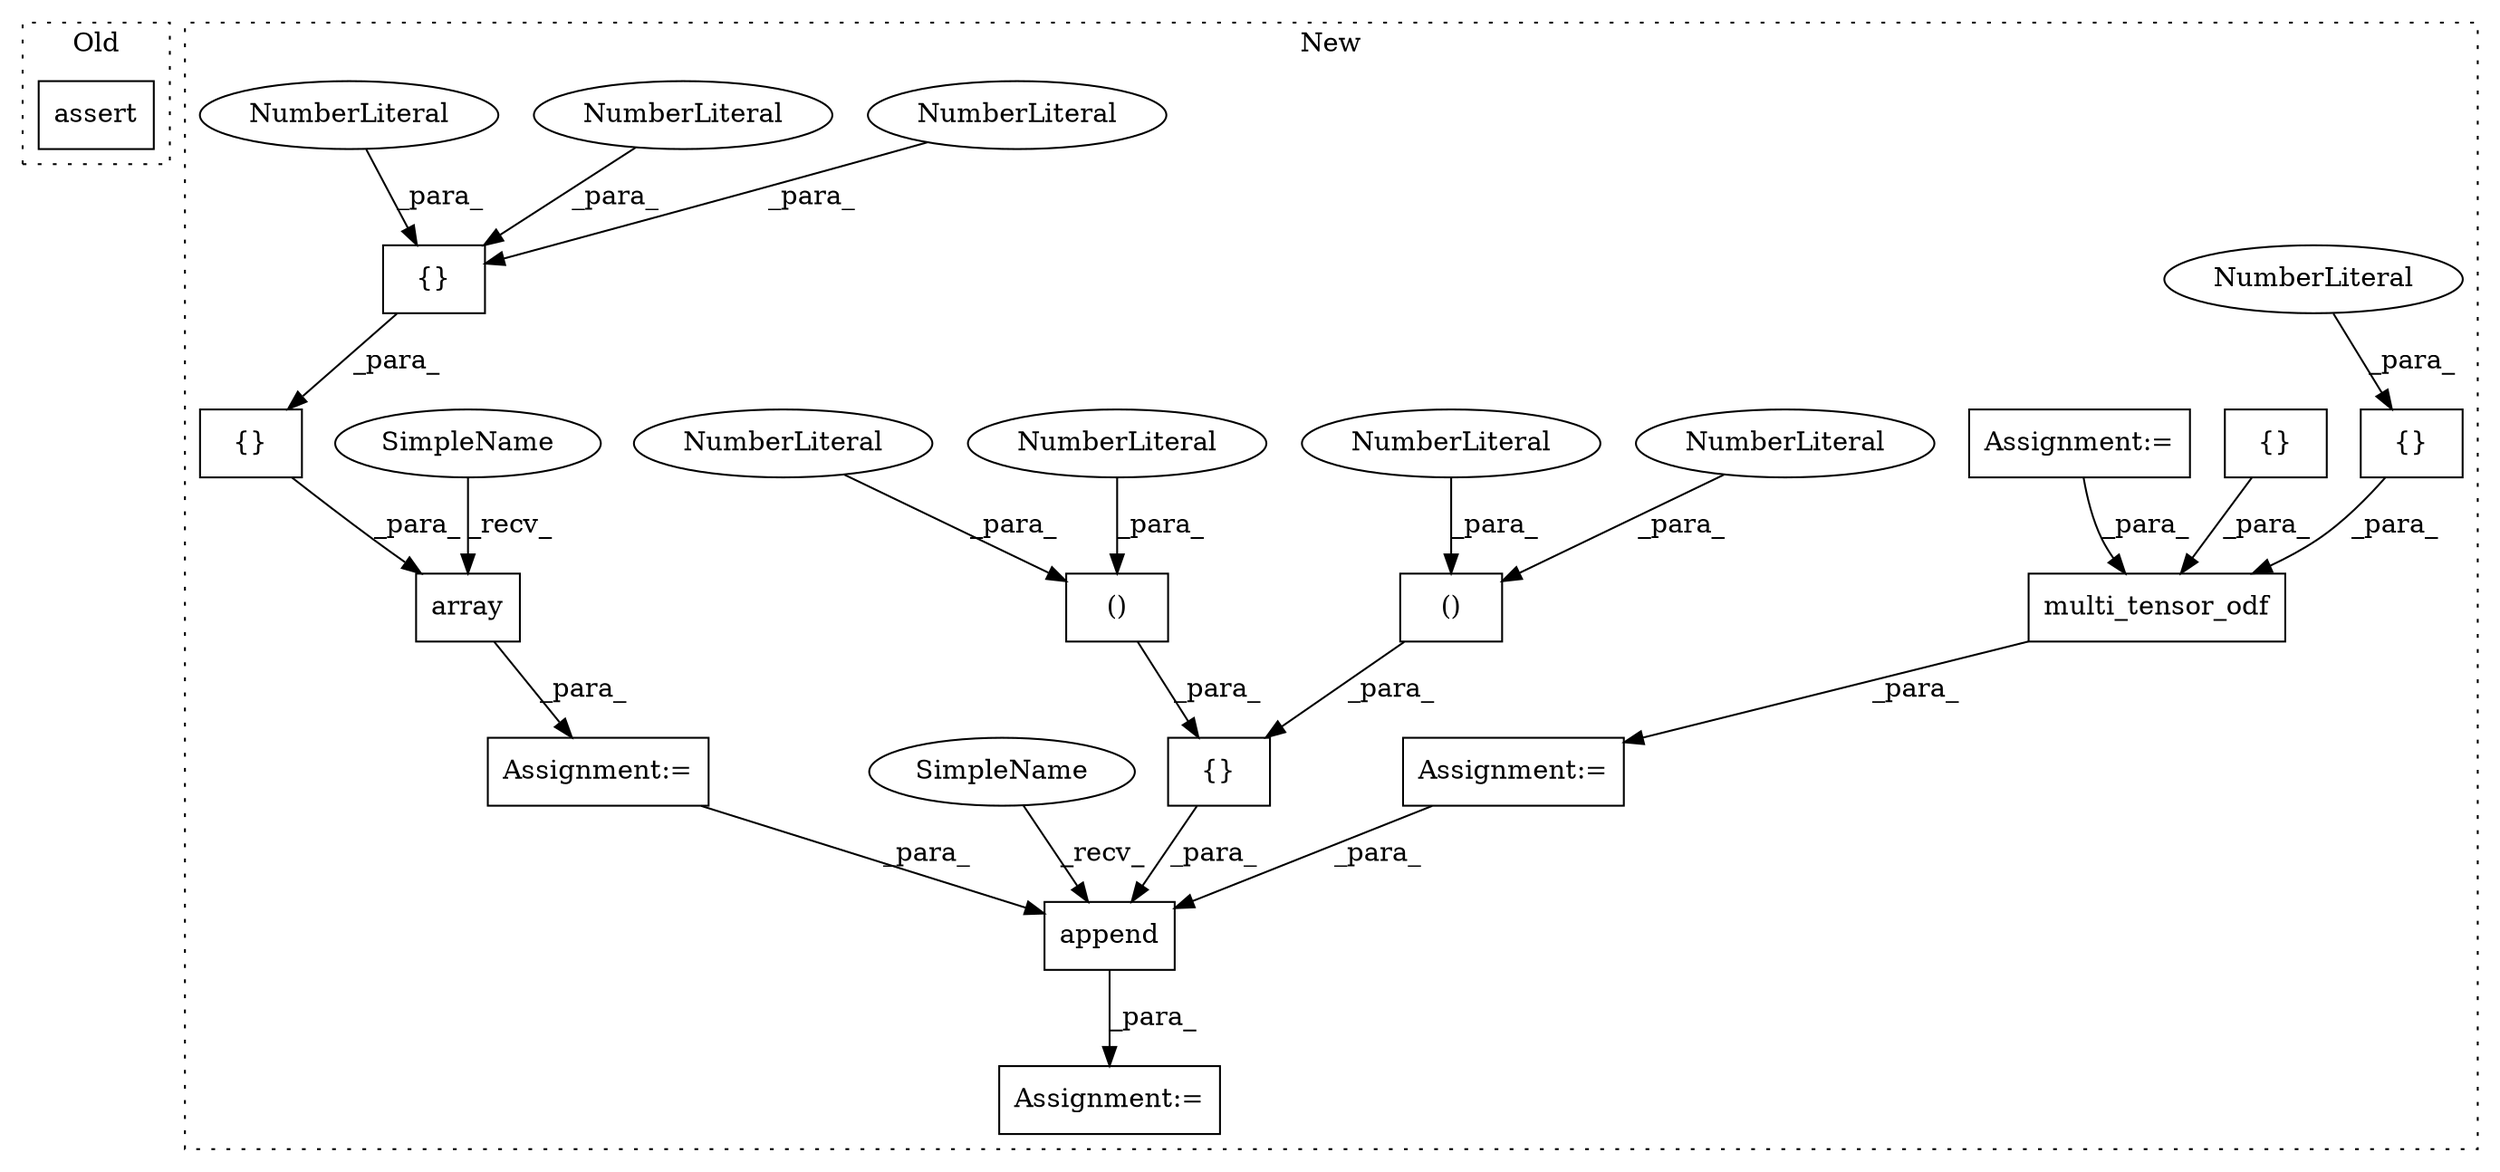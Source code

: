 digraph G {
subgraph cluster0 {
1 [label="assert" a="32" s="19045,19081" l="26,1" shape="box"];
label = "Old";
style="dotted";
}
subgraph cluster1 {
2 [label="multi_tensor_odf" a="32" s="20254,20319" l="17,1" shape="box"];
3 [label="{}" a="4" s="20314,20318" l="1,1" shape="box"];
4 [label="NumberLiteral" a="34" s="20315" l="3" shape="ellipse"];
5 [label="{}" a="4" s="20154,20177" l="1,1" shape="box"];
6 [label="Assignment:=" a="7" s="20191" l="1" shape="box"];
7 [label="Assignment:=" a="7" s="20427" l="1" shape="box"];
8 [label="()" a="106" s="19692" l="16" shape="box"];
9 [label="{}" a="4" s="19599,19620" l="1,1" shape="box"];
10 [label="()" a="106" s="19670" l="15" shape="box"];
11 [label="NumberLiteral" a="34" s="19684" l="1" shape="ellipse"];
12 [label="NumberLiteral" a="34" s="19692" l="2" shape="ellipse"];
13 [label="NumberLiteral" a="34" s="19670" l="1" shape="ellipse"];
14 [label="NumberLiteral" a="34" s="19707" l="1" shape="ellipse"];
15 [label="NumberLiteral" a="34" s="19614" l="6" shape="ellipse"];
16 [label="NumberLiteral" a="34" s="19600" l="6" shape="ellipse"];
17 [label="NumberLiteral" a="34" s="19607" l="6" shape="ellipse"];
18 [label="{}" a="4" s="19575,19621" l="1,1" shape="box"];
19 [label="array" a="32" s="19556,19622" l="6,1" shape="box"];
20 [label="{}" a="4" s="19664,19708" l="6,2" shape="box"];
21 [label="append" a="32" s="20434,20449" l="7,1" shape="box"];
22 [label="Assignment:=" a="7" s="19549" l="1" shape="box"];
23 [label="Assignment:=" a="7" s="20253" l="1" shape="box"];
24 [label="SimpleName" a="42" s="20428" l="5" shape="ellipse"];
25 [label="SimpleName" a="42" s="19550" l="5" shape="ellipse"];
label = "New";
style="dotted";
}
2 -> 23 [label="_para_"];
3 -> 2 [label="_para_"];
4 -> 3 [label="_para_"];
5 -> 2 [label="_para_"];
6 -> 2 [label="_para_"];
8 -> 20 [label="_para_"];
9 -> 18 [label="_para_"];
10 -> 20 [label="_para_"];
11 -> 10 [label="_para_"];
12 -> 8 [label="_para_"];
13 -> 10 [label="_para_"];
14 -> 8 [label="_para_"];
15 -> 9 [label="_para_"];
16 -> 9 [label="_para_"];
17 -> 9 [label="_para_"];
18 -> 19 [label="_para_"];
19 -> 22 [label="_para_"];
20 -> 21 [label="_para_"];
21 -> 7 [label="_para_"];
22 -> 21 [label="_para_"];
23 -> 21 [label="_para_"];
24 -> 21 [label="_recv_"];
25 -> 19 [label="_recv_"];
}